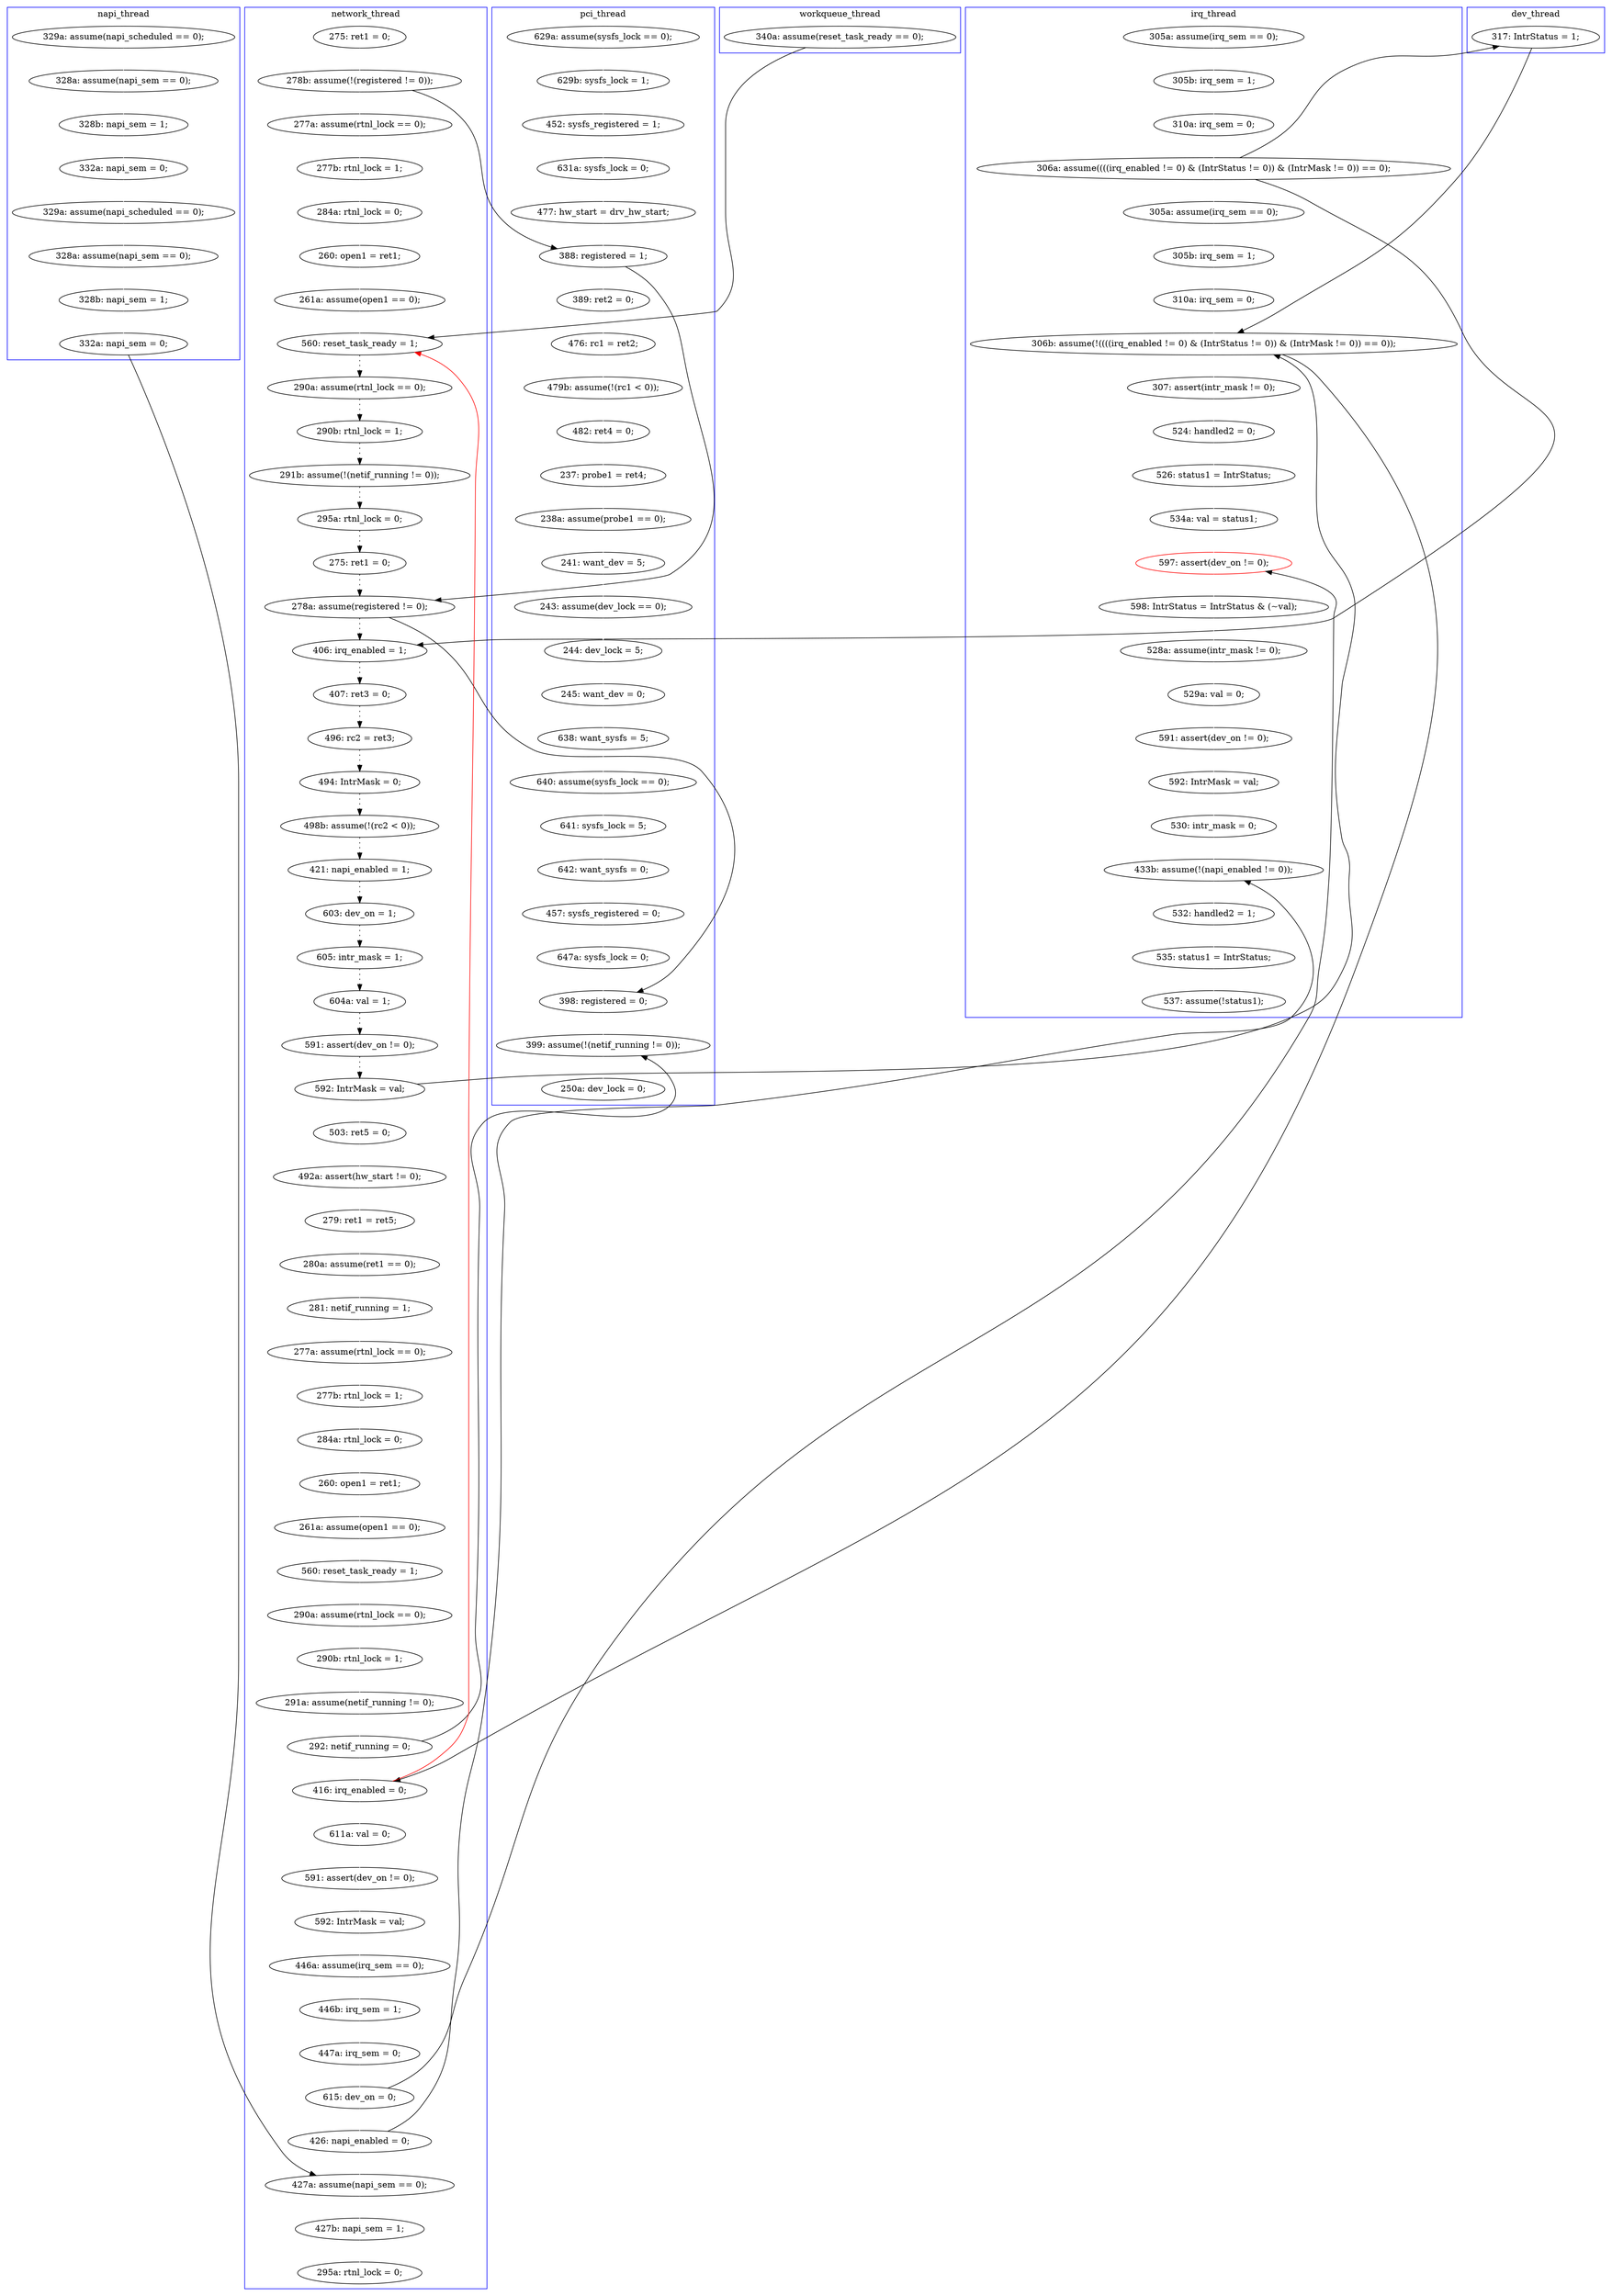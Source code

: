 digraph Counterexample {
	104 -> 114 [color = black, style = solid, constraint = false]
	61 -> 69 [color = black, style = dotted]
	88 -> 98 [color = white, style = solid]
	105 -> 115 [color = white, style = solid]
	238 -> 276 [color = white, style = solid]
	76 -> 77 [color = white, style = solid]
	146 -> 209 [color = black, style = solid, constraint = false]
	154 -> 155 [color = white, style = solid]
	252 -> 254 [color = white, style = solid]
	175 -> 187 [color = white, style = solid]
	55 -> 61 [color = white, style = solid]
	196 -> 198 [color = white, style = solid]
	67 -> 128 [color = black, style = solid, constraint = false]
	33 -> 35 [color = white, style = solid]
	231 -> 235 [color = white, style = solid]
	188 -> 211 [color = white, style = solid]
	77 -> 80 [color = white, style = solid]
	173 -> 174 [color = white, style = solid]
	112 -> 114 [color = black, style = dotted]
	98 -> 104 [color = white, style = solid]
	224 -> 236 [color = black, style = solid, constraint = false]
	114 -> 238 [color = black, style = solid, constraint = false]
	228 -> 231 [color = white, style = solid]
	211 -> 215 [color = white, style = solid]
	132 -> 134 [color = black, style = dotted]
	81 -> 82 [color = white, style = solid]
	217 -> 218 [color = white, style = solid]
	72 -> 106 [color = black, style = dotted]
	261 -> 264 [color = white, style = solid]
	166 -> 171 [color = white, style = solid]
	151 -> 154 [color = white, style = solid]
	254 -> 256 [color = white, style = solid]
	118 -> 119 [color = white, style = solid]
	115 -> 118 [color = white, style = solid]
	191 -> 192 [color = white, style = solid]
	67 -> 93 [color = black, style = solid, constraint = false]
	35 -> 104 [color = black, style = solid, constraint = false]
	190 -> 191 [color = white, style = solid]
	241 -> 248 [color = white, style = solid]
	203 -> 207 [color = white, style = solid]
	211 -> 61 [color = red, style = solid, constraint = false]
	215 -> 217 [color = white, style = solid]
	130 -> 132 [color = black, style = dotted]
	231 -> 254 [color = black, style = solid, constraint = false]
	192 -> 196 [color = white, style = solid]
	248 -> 250 [color = white, style = solid]
	158 -> 161 [color = white, style = solid]
	171 -> 182 [color = white, style = solid]
	35 -> 49 [color = white, style = solid]
	59 -> 63 [color = white, style = solid]
	51 -> 52 [color = white, style = solid]
	150 -> 151 [color = white, style = solid]
	141 -> 142 [color = black, style = dotted]
	237 -> 246 [color = white, style = solid]
	157 -> 162 [color = white, style = solid]
	149 -> 150 [color = white, style = solid]
	188 -> 276 [color = black, style = solid, constraint = false]
	218 -> 225 [color = white, style = solid]
	58 -> 59 [color = white, style = solid]
	106 -> 112 [color = black, style = dotted]
	265 -> 267 [color = white, style = solid]
	174 -> 175 [color = white, style = solid]
	67 -> 202 [color = white, style = solid]
	104 -> 105 [color = white, style = solid]
	119 -> 158 [color = white, style = solid]
	256 -> 260 [color = white, style = solid]
	143 -> 145 [color = black, style = dotted]
	276 -> 282 [color = white, style = solid]
	273 -> 274 [color = white, style = solid]
	235 -> 236 [color = white, style = solid]
	41 -> 81 [color = white, style = solid]
	168 -> 173 [color = white, style = solid]
	236 -> 237 [color = white, style = solid]
	142 -> 143 [color = black, style = dotted]
	87 -> 221 [color = white, style = solid]
	146 -> 149 [color = white, style = solid]
	222 -> 224 [color = white, style = solid]
	50 -> 51 [color = white, style = solid]
	93 -> 209 [color = black, style = solid, constraint = false]
	128 -> 129 [color = black, style = dotted]
	69 -> 70 [color = black, style = dotted]
	260 -> 261 [color = white, style = solid]
	187 -> 190 [color = white, style = solid]
	162 -> 163 [color = white, style = solid]
	198 -> 238 [color = white, style = solid]
	264 -> 265 [color = white, style = solid]
	202 -> 203 [color = white, style = solid]
	274 -> 289 [color = white, style = solid]
	163 -> 166 [color = white, style = solid]
	45 -> 61 [color = black, style = solid, constraint = false]
	271 -> 273 [color = white, style = solid]
	235 -> 271 [color = black, style = solid, constraint = false]
	137 -> 141 [color = black, style = dotted]
	156 -> 157 [color = white, style = solid]
	134 -> 137 [color = black, style = dotted]
	84 -> 87 [color = white, style = solid]
	183 -> 186 [color = white, style = solid]
	52 -> 55 [color = white, style = solid]
	161 -> 168 [color = white, style = solid]
	207 -> 209 [color = white, style = solid]
	70 -> 72 [color = black, style = dotted]
	209 -> 241 [color = white, style = solid]
	182 -> 183 [color = white, style = solid]
	186 -> 188 [color = white, style = solid]
	82 -> 84 [color = white, style = solid]
	250 -> 252 [color = white, style = solid]
	114 -> 128 [color = black, style = dotted]
	221 -> 222 [color = white, style = solid]
	226 -> 228 [color = white, style = solid]
	225 -> 226 [color = white, style = solid]
	209 -> 211 [color = black, style = solid, constraint = false]
	267 -> 271 [color = white, style = solid]
	80 -> 88 [color = white, style = solid]
	129 -> 130 [color = black, style = dotted]
	63 -> 67 [color = white, style = solid]
	155 -> 156 [color = white, style = solid]
	49 -> 50 [color = white, style = solid]
	145 -> 146 [color = black, style = dotted]
	subgraph cluster5 {
		label = workqueue_thread
		color = blue
		45  [label = "340a: assume(reset_task_ready == 0);"]
	}
	subgraph cluster4 {
		label = napi_thread
		color = blue
		222  [label = "328b: napi_sem = 1;"]
		87  [label = "329a: assume(napi_scheduled == 0);"]
		81  [label = "328a: assume(napi_sem == 0);"]
		41  [label = "329a: assume(napi_scheduled == 0);"]
		224  [label = "332a: napi_sem = 0;"]
		84  [label = "332a: napi_sem = 0;"]
		82  [label = "328b: napi_sem = 1;"]
		221  [label = "328a: assume(napi_sem == 0);"]
	}
	subgraph cluster7 {
		label = dev_thread
		color = blue
		93  [label = "317: IntrStatus = 1;"]
	}
	subgraph cluster1 {
		label = pci_thread
		color = blue
		174  [label = "244: dev_lock = 5;"]
		104  [label = "388: registered = 1;"]
		187  [label = "638: want_sysfs = 5;"]
		173  [label = "243: assume(dev_lock == 0);"]
		98  [label = "477: hw_start = drv_hw_start;"]
		282  [label = "250a: dev_lock = 0;"]
		80  [label = "452: sysfs_registered = 1;"]
		276  [label = "399: assume(!(netif_running != 0));"]
		119  [label = "482: ret4 = 0;"]
		77  [label = "629b: sysfs_lock = 1;"]
		198  [label = "647a: sysfs_lock = 0;"]
		196  [label = "457: sysfs_registered = 0;"]
		175  [label = "245: want_dev = 0;"]
		158  [label = "237: probe1 = ret4;"]
		192  [label = "642: want_sysfs = 0;"]
		76  [label = "629a: assume(sysfs_lock == 0);"]
		115  [label = "476: rc1 = ret2;"]
		118  [label = "479b: assume(!(rc1 < 0));"]
		190  [label = "640: assume(sysfs_lock == 0);"]
		168  [label = "241: want_dev = 5;"]
		105  [label = "389: ret2 = 0;"]
		191  [label = "641: sysfs_lock = 5;"]
		161  [label = "238a: assume(probe1 == 0);"]
		88  [label = "631a: sysfs_lock = 0;"]
		238  [label = "398: registered = 0;"]
	}
	subgraph cluster2 {
		label = network_thread
		color = blue
		134  [label = "498b: assume(!(rc2 < 0));"]
		217  [label = "591: assert(dev_on != 0);"]
		49  [label = "277a: assume(rtnl_lock == 0);"]
		171  [label = "560: reset_task_ready = 1;"]
		166  [label = "261a: assume(open1 == 0);"]
		215  [label = "611a: val = 0;"]
		182  [label = "290a: assume(rtnl_lock == 0);"]
		163  [label = "260: open1 = ret1;"]
		225  [label = "446a: assume(irq_sem == 0);"]
		236  [label = "427a: assume(napi_sem == 0);"]
		226  [label = "446b: irq_sem = 1;"]
		186  [label = "291a: assume(netif_running != 0);"]
		211  [label = "416: irq_enabled = 0;"]
		156  [label = "277a: assume(rtnl_lock == 0);"]
		129  [label = "407: ret3 = 0;"]
		151  [label = "279: ret1 = ret5;"]
		231  [label = "615: dev_on = 0;"]
		35  [label = "278b: assume(!(registered != 0));"]
		155  [label = "281: netif_running = 1;"]
		154  [label = "280a: assume(ret1 == 0);"]
		188  [label = "292: netif_running = 0;"]
		228  [label = "447a: irq_sem = 0;"]
		55  [label = "261a: assume(open1 == 0);"]
		143  [label = "604a: val = 1;"]
		51  [label = "284a: rtnl_lock = 0;"]
		61  [label = "560: reset_task_ready = 1;"]
		218  [label = "592: IntrMask = val;"]
		52  [label = "260: open1 = ret1;"]
		145  [label = "591: assert(dev_on != 0);"]
		69  [label = "290a: assume(rtnl_lock == 0);"]
		130  [label = "496: rc2 = ret3;"]
		150  [label = "492a: assert(hw_start != 0);"]
		33  [label = "275: ret1 = 0;"]
		157  [label = "277b: rtnl_lock = 1;"]
		106  [label = "295a: rtnl_lock = 0;"]
		72  [label = "291b: assume(!(netif_running != 0));"]
		183  [label = "290b: rtnl_lock = 1;"]
		246  [label = "295a: rtnl_lock = 0;"]
		114  [label = "278a: assume(registered != 0);"]
		162  [label = "284a: rtnl_lock = 0;"]
		141  [label = "603: dev_on = 1;"]
		146  [label = "592: IntrMask = val;"]
		70  [label = "290b: rtnl_lock = 1;"]
		149  [label = "503: ret5 = 0;"]
		142  [label = "605: intr_mask = 1;"]
		132  [label = "494: IntrMask = 0;"]
		237  [label = "427b: napi_sem = 1;"]
		128  [label = "406: irq_enabled = 1;"]
		50  [label = "277b: rtnl_lock = 1;"]
		112  [label = "275: ret1 = 0;"]
		137  [label = "421: napi_enabled = 1;"]
		235  [label = "426: napi_enabled = 0;"]
	}
	subgraph cluster3 {
		label = irq_thread
		color = blue
		252  [label = "534a: val = status1;"]
		241  [label = "307: assert(intr_mask != 0);"]
		248  [label = "524: handled2 = 0;"]
		267  [label = "530: intr_mask = 0;"]
		209  [label = "306b: assume(!((((irq_enabled != 0) & (IntrStatus != 0)) & (IntrMask != 0)) == 0));"]
		250  [label = "526: status1 = IntrStatus;"]
		256  [label = "598: IntrStatus = IntrStatus & (~val);"]
		58  [label = "305a: assume(irq_sem == 0);"]
		63  [label = "310a: irq_sem = 0;"]
		202  [label = "305a: assume(irq_sem == 0);"]
		289  [label = "537: assume(!status1);"]
		264  [label = "591: assert(dev_on != 0);"]
		67  [label = "306a: assume((((irq_enabled != 0) & (IntrStatus != 0)) & (IntrMask != 0)) == 0);"]
		203  [label = "305b: irq_sem = 1;"]
		254  [label = "597: assert(dev_on != 0);", color = red]
		271  [label = "433b: assume(!(napi_enabled != 0));"]
		265  [label = "592: IntrMask = val;"]
		59  [label = "305b: irq_sem = 1;"]
		260  [label = "528a: assume(intr_mask != 0);"]
		207  [label = "310a: irq_sem = 0;"]
		261  [label = "529a: val = 0;"]
		273  [label = "532: handled2 = 1;"]
		274  [label = "535: status1 = IntrStatus;"]
	}
}